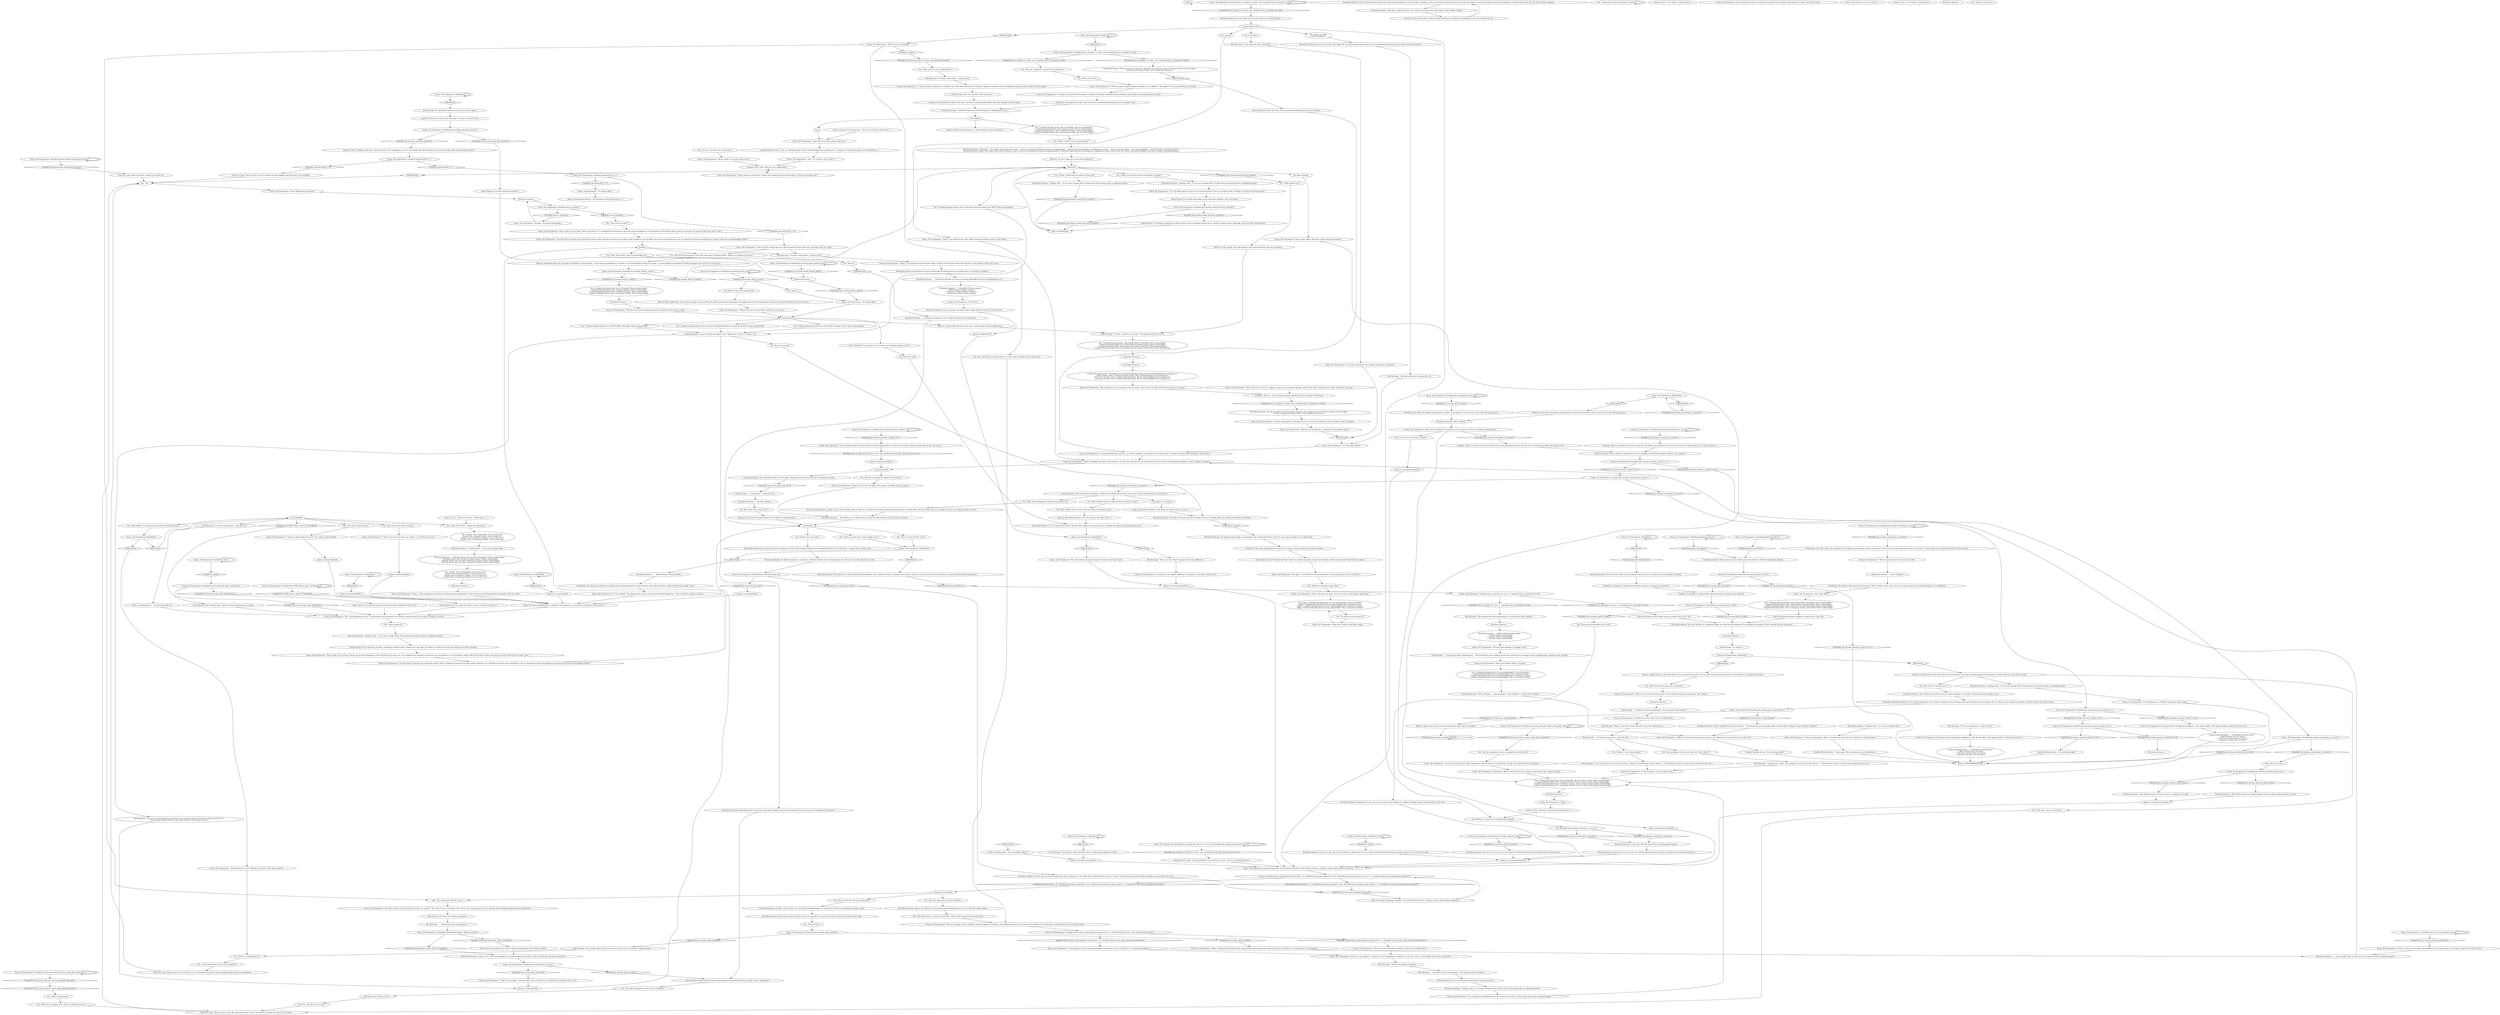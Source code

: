 # JAM / COALITION WARSHIP ARCHER -- SOONA VERSION
# CUTSCENE where you attempt to contact Coalition Warship Archer with SOONA. PART OF THE MORALIST DREAM QUEST
# ==================================================
digraph G {
	  0 [label="START"];
	  1 [label="input"];
	  2 [label="You: \"Roy said this transceiver came with some kind of *signal purifier*. Maybe we should turn that on?\""];
	  3 [label="You: \"Yes.\""];
	  4 [label="Soona, the Programmer: \"Try again, officer.\""];
	  5 [label="Esprit de Corps: Then he turns to you. He gives you a half smile along with an almost imperceptible nod of encouragement."];
	  6 [label="Horseback Antenna: \"Liebling, bitte… Er ist unser einziges Kind. Er kann doch auch nächstes Jahr zur Akademie gehen.\""];
	  7 [label="You: \"What are you talking about, Kim? It's perfectly nice out.\""];
	  8 [label="Soona, the Programmer: \"I can't say with certainty, but it *sounds* very much like entroponetic crosstalk. It happens sometimes when sending transmissions across long stretches of pale.\""];
	  9 [label="Soona, the Programmer: \"It sounds very much like entroponetic crosstalk. It happens sometimes when sending transmissions across long stretches of pale...\""];
	  10 [label="Soona, the Programmer: \"We must consider several variables: local entroponetic conditions, the sophistication of our transceiver, the quality of our connections, and the physics of our antenna itself.\""];
	  11 [label="Soona, the Programmer: \"Damn, I was afraid of that. And I didn't bring any solvents with me. How foolish...\""];
	  12 [label="Soona, the Programmer: IsDaytime()"];
	  13 [label="IsDaytime()", shape=diamond];
	  14 [label="!(IsDaytime())", shape=diamond];
	  15 [label="Horseback Antenna: Through the scrim, you can just make out the shadow of Coalition Warship Archer a few kilometres to the east."];
	  16 [label="Soona, the Programmer: \"That is because you broke it. Things stop working when you break them. Or did you not know that?\""];
	  17 [label="Soona, the Programmer: \"Damn it! I'm going to push the power supply. I doubt it will last more than a few minutes, so you'd better make them count.\""];
	  18 [label="Soona, the Programmer: A loud sigh comes through the headphones. \"Be advised, officer. The signal is liable to fail any moment now...\""];
	  19 [label="Horseback Antenna: \"Liebling, bitte... Er ist unser einziges Kind...\""];
	  20 [label="Jump to: [Soona, the Programmer: \"\"If you'll please carry that amplif...\"]"];
	  21 [label="You: \"Maybe we should try again later?\""];
	  22 [label="Empathy: She's right. The responsibility is yours and yours alone. There's no turning back now."];
	  23 [label="Soona, the Programmer: She sighs. \"I'm afraid we're out of alternatives. You're just going to have to *go for it*.\""];
	  24 [label="Conceptualization: Come on! Kings and sabres are so *played out*. There's a *better* way..."];
	  25 [label="Horseback Antenna: ..."];
	  26 [label="Soona, the Programmer: IsKimHere()"];
	  27 [label="IsKimHere()", shape=diamond];
	  28 [label="!(IsKimHere())", shape=diamond];
	  29 [label="You: \"I can't understand a word of this gibberish.\""];
	  30 [label="Soona, the Programmer: \"I believe you mean, what *was* he talking about.\""];
	  31 [label="You: \"What is he talking about?\""];
	  32 [label="Jump to: [soonaclimbhub]"];
	  33 [label="Kim Kitsuragi: \"Is this really the time, detective?\""];
	  34 [label="Horseback Antenna: A few of the idle lorry drivers and strike breakers gesture at you with their cigarettes, more out of curiosity than anything else. From the window of one of the adjacent apartment buildings, an older woman leans out, her heavy breasts sagging..."];
	  35 [label="Jump to: [soonamonumenthub]"];
	  36 [label="You: \"It's not *my* fault the statue broke.\""];
	  37 [label="Jump to: [Horseback Antenna: \"The lieutenant's final words are ne...\"]"];
	  38 [label="You: \"Coalition Warship Archer, this is Firewalker. Please acknowledge.\"\n\"Coalition Warship Archer, this is Tequila Sunset. Please acknowledge.\"\n\"Coalition Warship Archer, this is Detective Costeau. Please acknowledge.\"\n\"Coalition Warship Archer, this is Lieutenant Du Bois. Please acknowledge.\""];
	  39 [label="Rhetoric: You can't make out a word of this gibberish."];
	  40 [label="Rhetoric: Something about her son going to Vredefort on an aerostatic... to see some psychologists? Or maybe it's the psychologists saying it's normal... to have feelings for strangers? Foreign languages were never your strong suit."];
	  41 [label="Soona, the Programmer: \"Ah! Very good thinking. I'll engage it now...\""];
	  42 [label="You: \"Archer! This is Firewalker. Can you hear me?\"\n\"Archer! This is Tequila Sunset. Can you hear me?\"\n\"Archer! This is Detective Costeau. Can you hear me?\"\n\"Archer! This is Lieutenant Du Bois. Can you hear me?\""];
	  43 [label="Soona, the Programmer: Variable[\"jam.warship_phys_inst_bar\"]"];
	  44 [label="Variable[\"jam.warship_phys_inst_bar\"]", shape=diamond];
	  45 [label="!(Variable[\"jam.warship_phys_inst_bar\"])", shape=diamond];
	  46 [label="Hand/Eye Coordination: Chalk powder. Absorbs moisture and keeps your grip firm."];
	  47 [label="Horseback Antenna: You don't exactly cut a lithesome figure, but after several moments of scrambling you manage to hoist yourself atop the monument."];
	  48 [label="Horseback Antenna: ... and before you know it, you're safely perched atop the monument."];
	  49 [label="You: \"Got it. Are we ready?\""];
	  50 [label="Shivers: A soft rustling. The snow seems to have gotten between your ears somehow..."];
	  51 [label="Soona, the Programmer: \"We don't have time for indecision. Just say whatever first comes to mind.\""];
	  52 [label="Perception (Hearing): Perhaps you're simply imagining it, but it seems as though you're learning to pull apart the fibres of this auditory felt. You focus on one strand in particular, one that sounds very nearly human..."];
	  53 [label="Soona, the Programmer: Variable[\"doomed.doorbell_whitecheck_success\"]"];
	  54 [label="Variable[\"doomed.doorbell_whitecheck_success\"]", shape=diamond];
	  55 [label="!(Variable[\"doomed.doorbell_whitecheck_success\"])", shape=diamond];
	  56 [label="Soona, the Programmer: \"Not ghosts, officer. Crosstalk. You have to keep trying until we get a signal through.\""];
	  57 [label="Kim Kitsuragi: \"It's been a long winter... Long and cold.\""];
	  58 [label="You: \"What can we do?\""];
	  59 [label="Soona, the Programmer: \"You need to climb up there and look at them for yourself.\" She stares at you as though it were obvious. Her hand gestures to the colourful cables dangling from the horse's forehooves."];
	  60 [label="Soona, the Programmer: \"I sincerely doubt that's the case, but there's nothing I can do about it from down here. I should've cleaned them beforehand. How foolish...\""];
	  61 [label="Horseback Antenna: Once the oils have been dissolved, you wipe off the connections with your sleeve and reattach the cable."];
	  62 [label="Soona, the Programmer: IsKimHere()"];
	  63 [label="IsKimHere()", shape=diamond];
	  64 [label="!(IsKimHere())", shape=diamond];
	  65 [label="You: Look at the horse."];
	  66 [label="Soona, the Programmer: Variable[\"jam.warship_question_counter\"] == 1"];
	  67 [label="Variable[\"jam.warship_question_counter\"] == 1", shape=diamond];
	  68 [label="!(Variable[\"jam.warship_question_counter\"] == 1)", shape=diamond];
	  69 [label="Physical Instrument: Keep it together, champ! You've *got* this."];
	  70 [label="Horseback Antenna: ..."];
	  71 [label="Coalition Warship Archer: \"This is... Warship Archer. We are acknowledging and accepting you... though we're still getting quite a bit of interference...\""];
	  72 [label="Soona, the Programmer: IsKimHere()"];
	  73 [label="IsKimHere()", shape=diamond];
	  74 [label="!(IsKimHere())", shape=diamond];
	  75 [label="Soona, the Programmer: \"Too late. I've begun transmitting...\""];
	  76 [label="Shivers: A soft rustling. Between your ears, a winterscape with fast falling snow..."];
	  77 [label="You: \"Coalition Warship Archer, this is Lieutenant Harrier du Bois of the RCM. Please acknowledge.\""];
	  78 [label="You: \"What's going on?\""];
	  79 [label="Kim Kitsuragi: \"Right. I just wish I could remember what I was talking about...\""];
	  80 [label="Soona, the Programmer: Variable[\"church.soona_told_her_about_radio_ghost_intercom\"]"];
	  81 [label="Variable[\"church.soona_told_her_about_radio_ghost_intercom\"]", shape=diamond];
	  82 [label="!(Variable[\"church.soona_told_her_about_radio_ghost_intercom\"])", shape=diamond];
	  83 [label="Soona, the Programmer: IsTaskActive(\"TASK.what_is_pale\")--[[ Variable[ ]]"];
	  84 [label="IsTaskActive(\"TASK.what_is_pale\")--[[ Variable[ ]]", shape=diamond];
	  85 [label="!(IsTaskActive(\"TASK.what_is_pale\")--[[ Variable[ ]])", shape=diamond];
	  86 [label="You: \"How am I supposed to inspect the connections?\""];
	  87 [label="Horseback Antenna: A clear sky. The kind of day where anything might happen..."];
	  88 [label="Soona, the Programmer: Variable[\"jam.warship_interfacing_rc_success\"]"];
	  89 [label="Variable[\"jam.warship_interfacing_rc_success\"]", shape=diamond];
	  90 [label="!(Variable[\"jam.warship_interfacing_rc_success\"])", shape=diamond];
	  91 [label="Interfacing: You allow the broken hunk of metal to clatter to the ground. It wasn't clear to you it did anything anyway..."];
	  92 [label="Soona, the Programmer: CheckEquippedGroup(\"gloves\")"];
	  93 [label="CheckEquippedGroup(\"gloves\")", shape=diamond];
	  94 [label="!(CheckEquippedGroup(\"gloves\"))", shape=diamond];
	  95 [label="Physical Instrument: Don't forget the lats, champ! You've *got* this."];
	  96 [label="Horseback Antenna: The metal bar is cold and slick with precipitation. For a moment it feels as though you're about to slip, but you concentrate all your attention on your pectoral muscles and squeeze..."];
	  97 [label="Soona, the Programmer: \"I didn't see anything. I was focussed on my work. Have you checked the connections yet, or no?\""];
	  98 [label="Physical Instrument: Something about this set-up seems dimly familiar, but you'll be damned if you know what you're supposed to do about it."];
	  99 [label="You: Wait, what's this \"better way\"?"];
	  100 [label="Soona, the Programmer: \"Try it now.\""];
	  101 [label="Pain Threshold: It's too much! Your ear drums are throbbing, about to burst!"];
	  102 [label="You: \"Coalition Warship Archer, this is Detective Raphaël Ambrosius Costeau of the RCM. Please acknowledge.\""];
	  103 [label="You: \"What should I say?\""];
	  104 [label="Inland Empire: I-i-is there anybody th-th-there?"];
	  105 [label="Esprit de Corps: Nervous for who, though, you cannot say."];
	  106 [label="Inland Empire: It's just like that woman in the electronic doorbell... the circuit ghost..."];
	  107 [label="Soona, the Programmer: \"In the meantime, you must keep trying.\""];
	  108 [label="Soona, the Programmer: Variable[\"church.soona_told_her_about_radio_ghost_intercom\"]"];
	  109 [label="Variable[\"church.soona_told_her_about_radio_ghost_intercom\"]", shape=diamond];
	  110 [label="!(Variable[\"church.soona_told_her_about_radio_ghost_intercom\"])", shape=diamond];
	  111 [label="You: \"Could this be more entroponetic crosstalk?\""];
	  112 [label="Soona, the Programmer: \"Yes,\" the programmer cuts in. \"A particularly eerie specimen, but still just a harmless piece of the past returning to surface.\""];
	  113 [label="Horseback Antenna: \"Natürlich halten ihn die Psychologen für vollkommen normal...\""];
	  114 [label="Soona, the Programmer: Variable[\"tc.pale\"]"];
	  115 [label="Variable[\"tc.pale\"]", shape=diamond];
	  116 [label="!(Variable[\"tc.pale\"])", shape=diamond];
	  117 [label="You: \"The whole statue's covered in weird oils. I don't think it's good for the connections.\""];
	  118 [label="Soona, the Programmer: IsKimHere()"];
	  119 [label="IsKimHere()", shape=diamond];
	  120 [label="!(IsKimHere())", shape=diamond];
	  121 [label="Electrochemistry: More than that, you're sacrificing something precious on the altar..."];
	  122 [label="Soona, the Programmer: Variable[\"auto.is_raining\"] == false  and  Variable[\"auto.is_snowing\"] == false"];
	  123 [label="Variable[\"auto.is_raining\"] == false  and  Variable[\"auto.is_snowing\"] == false", shape=diamond];
	  124 [label="!(Variable[\"auto.is_raining\"] == false  and  Variable[\"auto.is_snowing\"] == false)", shape=diamond];
	  125 [label="Soona, the Programmer: Variable[\"jam.warship_authority_power\"]"];
	  126 [label="Variable[\"jam.warship_authority_power\"]", shape=diamond];
	  127 [label="!(Variable[\"jam.warship_authority_power\"])", shape=diamond];
	  128 [label="Soona, the Programmer: Variable[\"jam.warship_interfacing_rc_success\"]"];
	  129 [label="Variable[\"jam.warship_interfacing_rc_success\"]", shape=diamond];
	  130 [label="!(Variable[\"jam.warship_interfacing_rc_success\"])", shape=diamond];
	  131 [label="You: \"That piece of junk didn't even work!\""];
	  132 [label="Horseback Antenna: ... but before you can decide what, you find yourself safely perched atop the monument."];
	  133 [label="Soona, the Programmer: Variable[\"jam.warship_why_bend\"] == true  and  Variable[\"jam.warship_what_bend\"] == true"];
	  134 [label="Variable[\"jam.warship_why_bend\"] == true  and  Variable[\"jam.warship_what_bend\"] == true", shape=diamond];
	  135 [label="!(Variable[\"jam.warship_why_bend\"] == true  and  Variable[\"jam.warship_what_bend\"] == true)", shape=diamond];
	  136 [label="Coalition Warship Archer: \"Is everything alright?\""];
	  137 [label="Kim Kitsuragi: \"It's been a long winter... Long and cold.\""];
	  138 [label="You: \"Not yet.\""];
	  139 [label="Soona, the Programmer: \"Then it will be exactly like every other moment of every other day. I ask again: Are you ready?\""];
	  140 [label="Esprit de Corps: Then he turns to you. His expression seems to say, 'You'd better not leave this mess for me alone'."];
	  141 [label="Kim Kitsuragi: \"I didn't say anything, detective.\""];
	  142 [label="Jump to: [soonaclimbhub]"];
	  143 [label="Kim Kitsuragi: \"Glad that stuff came in handy after all...\""];
	  144 [label="Logic: Not intentionally. It’s a matter of perspective. The king was never meant to be seen from such an angle as you’ve attained."];
	  145 [label="Horseback Antenna: You turn to the east, but the visibility is quite poor. You see no sign of Coalition Warship Archer, though you know it can't be too far away."];
	  146 [label="Horseback Antenna: His imperious gaze leads you naturally to his outstretched hand, which for some reason strikes you as sadly empty..."];
	  147 [label="Jump to: [soonamonumenthub]"];
	  148 [label="Soona, the Programmer: \"But you didn't, you made things worse.\""];
	  149 [label="Soona, the Programmer: \"But it *is*, because *you* broke it.\""];
	  150 [label="Soona, the Programmer: \"This is the best we can do. I suggest you get to your business quickly. I doubt I'll be able to maintain even *this* connection very long.\""];
	  151 [label="Jump to: [You: \"\"I'm coming.\" (Climb down.)\"]"];
	  152 [label="Jump to: [You: \"Attempt to narrow the receiving mod...\"]"];
	  153 [label="You: \"Coalition Warship Archer, this is Firewalker. Do you acknowledge?\"\n\"Coalition Warship Archer, this is Tequila Sunset. Do you acknowledge?\"\n\"Coalition Warship Archer, this is Detective Costeau. Do you acknowledge?\"\n\"Coalition Warship Archer, this is Lieutenant Du Bois. Do you acknowledge?\""];
	  154 [label="You: \"So what can we do about it?\""];
	  155 [label="Kim Kitsuragi: \"But someone has been maintaining it. The wiring has been repaired...\""];
	  156 [label="Horseback Antenna: The cold metal chills your bare hands. Some part of your brain tells you something is missing..."];
	  157 [label="You: \"What would changing the shape of the antenna do?\""];
	  158 [label="You: That's a little *too* out there. [Put the sabre in the king's hand.]"];
	  159 [label="Horseback Antenna: To your surprise, the sabre slides snugly between the horse's bared teeth."];
	  160 [label="You: \"Coalition Warship Archer. This is RCM Officer Firewalker. Please acknowledge.\"\n\"Coalition Warship Archer. This is RCM Officer Tequila Sunset. Please acknowledge.\"\n\"Coalition Warship Archer. This is Detective Costeau of the RCM. Please acknowledge.\"\n\"Coalition Warship Archer. This is Lieutenant Harrier Du Bois of the RCM. Please acknowledge.\""];
	  161 [label="Soona, the Programmer: \"We're ready to try, at least. Please, put on these headphones, there should be two extra sets. I've configured the channels so that only your microphone is set to broadcast, officer. We'll all be able to listen, but anyone we reach will only hear *your* voice.\""];
	  162 [label="Soona, the Programmer: Variable[\"jam.warship_inland_blasted_heath\"]"];
	  163 [label="Variable[\"jam.warship_inland_blasted_heath\"]", shape=diamond];
	  164 [label="!(Variable[\"jam.warship_inland_blasted_heath\"])", shape=diamond];
	  165 [label="You: What does this remind me of?"];
	  166 [label="You: \"It's really coming down, now that you mention it.\""];
	  167 [label="Jump to: [soonaclimbhub]"];
	  168 [label="Soona, the Programmer: Variable[\"church.soona_mentioned_ammonia\"]"];
	  169 [label="Variable[\"church.soona_mentioned_ammonia\"]", shape=diamond];
	  170 [label="!(Variable[\"church.soona_mentioned_ammonia\"])", shape=diamond];
	  171 [label="Soona, the Programmer: \"Well, do you see anything?\""];
	  172 [label="Soona, the Programmer: \"What are you doing?! Oh... cleaning the connections? Smart.\""];
	  173 [label="Soona, the Programmer: CheckItem(\"sabre\")"];
	  174 [label="CheckItem(\"sabre\")", shape=diamond];
	  175 [label="!(CheckItem(\"sabre\"))", shape=diamond];
	  176 [label="Soona, the Programmer: IsKimHere()"];
	  177 [label="IsKimHere()", shape=diamond];
	  178 [label="!(IsKimHere())", shape=diamond];
	  179 [label="Horseback Antenna: ..."];
	  180 [label="Soona, the Programmer: \"Officer, I've held the signal open as long as I can. Whatever you came here to ask, ask it now.\""];
	  181 [label="You: \"Hello... Archer? Do you acknowledge?\""];
	  182 [label="Kim Kitsuragi: \"It's cold now...\""];
	  183 [label="Horseback Antenna: \"... Warship Archer. Are you there, Firewalker? Please acknowledge.\"\n\"... Warship Archer. Are you there, Tequila Sunset? Please acknowledge.\"\n\"... Warship Archer. Are you there, Detective Costeau? Please acknowledge.\"\n\"... Warship Archer. Are you there, Lieutenant Du Bois? Please acknowledge.\""];
	  184 [label="Horseback Antenna: \"... Warship Archer. Please identify.\""];
	  185 [label="Kim Kitsuragi: \"Yes, you're a natural gymnast, detective. Now would you like to do what you got up there to do?\"\n\"You're doing alright, detective. Just keep your focus on the task at hand.\"
"];
	  186 [label="You: Attach the sabre."];
	  187 [label="Kim Kitsuragi: \"... a long winter... Long and cold...\""];
	  188 [label="Soona, the Programmer: CheckEquippedGroup(\"gloves\")"];
	  189 [label="CheckEquippedGroup(\"gloves\")", shape=diamond];
	  190 [label="!(CheckEquippedGroup(\"gloves\"))", shape=diamond];
	  191 [label="Kim Kitsuragi: \"It's done. I believe we're ready.\" The lieutenant wipes his brow."];
	  192 [label="Soona, the Programmer: Variable[\"jam.warship_shivers_snow\"]"];
	  193 [label="Variable[\"jam.warship_shivers_snow\"]", shape=diamond];
	  194 [label="!(Variable[\"jam.warship_shivers_snow\"])", shape=diamond];
	  195 [label="Inland Empire: You're all alone out there, wandering a blasted heath, calling out to the night, but there is no reply, except for the buzzing of invisible machines..."];
	  196 [label="Soona, the Programmer: \"It's crosstalk. In all likelihood they can't hear you. You have to keep trying until we get a signal through.\""];
	  197 [label="Soona, the Programmer: \"Keep trying, officer. We'll get a signal through eventually.\""];
	  198 [label="Horseback Antenna: \"Liebling, bitte… Er ist unser einziges Kind. Er kann doch auch nächstes Jahr zur Akademie gehen.\""];
	  199 [label="Kim Kitsuragi: \"... It's been a long winter... Long and cold...\""];
	  200 [label="Esprit de Corps: Something here is eating at the lieutenant, as much as he would like to move past it."];
	  201 [label="soonaclimbhub"];
	  202 [label="Kim Kitsuragi: \"You actually haven't. But you have proven that you're a relatively capable climber.\""];
	  203 [label="Soona, the Programmer: \"Hmm, it seems to have made some difference, but unfortunately not enough to alter the overall situation.\""];
	  204 [label="Logic: The programmer mentioned ammonia, but anything *alcoholic* should dissolve the oils, creating a cleaner (and clearer) connection."];
	  205 [label="soonamonumenthub"];
	  206 [label="Horseback Antenna: Across the river, you can see the lights of Coalition Warship Archer floating above Revachol East."];
	  207 [label="Rhetoric: And by that, they mean the ones with the guns and the warships..."];
	  208 [label="Horseback Antenna: \"Nein, Liebling! ... unseren Jungen... nach Vredefort ... einem dieser *Dinger*...\""];
	  209 [label="Horseback Antenna: ..."];
	  210 [label="Physical Instrument: That performance was, frankly, an embarrassment."];
	  211 [label="Conceptualization: Why not arm the good king's valiant steed instead? There seems to be *just* enough room between its teeth there..."];
	  212 [label="Kim Kitsuragi: \"It's been a long winter... Long and cold.\""];
	  213 [label="Soona, the Programmer: \"Officer? Are you in order? We're waiting for you to start...\""];
	  214 [label="You: \"Coalition Warship Archer, this is RCM Officer Tequila Sunset. Please acknowledge.\""];
	  215 [label="Kim Kitsuragi: \"Mention what?\""];
	  216 [label="You: \"It's cold, like you just said.\""];
	  217 [label="Kim Kitsuragi: \"It's been a long winter... Long and cold.\""];
	  218 [label="Soona, the Programmer: IsKimHere()"];
	  219 [label="IsKimHere()", shape=diamond];
	  220 [label="!(IsKimHere())", shape=diamond];
	  221 [label="Perception (Sight): Truth be told, you have no idea what you're looking for. It just looks like a cord attached to a piece of metal. You pick at the colourful rubber jacketing, not sure what else to do..."];
	  222 [label="Soona, the Programmer: Variable[\"auto.is_raining\"] == false  and  Variable[\"auto.is_snowing\"] == false"];
	  223 [label="Variable[\"auto.is_raining\"] == false  and  Variable[\"auto.is_snowing\"] == false", shape=diamond];
	  224 [label="!(Variable[\"auto.is_raining\"] == false  and  Variable[\"auto.is_snowing\"] == false)", shape=diamond];
	  225 [label="Interfacing: The signal is clear, the storm has passed. This is another voice, a live voice, on the other end of this invisible bridge you've established..."];
	  226 [label="Authority: This is it... you're finally getting to speak with those who hold *real* power."];
	  227 [label="Horseback Antenna: \"Marianne ... mir erzählt, dass Oskar nicht mehr ... seit er auf einem Luftschiff aus Graad zurückgekommen ... halten ihn die Psychologen für vollkommen normal ... aber sie hat das Gefühl ... seit seiner Rückkehr ... einem Fremden zusammenzuleben...\"\n\"Marianne hat mir erzählt, dass Oskar nicht mehr derselbe ist, seit er auf einem Luftschiff aus Graad zurückgekommen ist. Natürlich halten ihn die Psychologen für vollkommen normal, aber sie hat das Gefühl, seit seiner Rückkehr mit einem Fremden zusammenzuleben...\""];
	  228 [label="Kim Kitsuragi: \"... someone has been maintaining it...\" The lieutenant's voice suddenly grows faint and distant, as though he were speaking from a passing motor carriage..."];
	  229 [label="Soona, the Programmer: \"That's much better. Please, try again.\""];
	  230 [label="You: (Sigh.) \"Coalition Warship Archer. Do you acknowledge? This is Firewalker.\"\n(Sigh.) \"Coalition Warship Archer. Do you acknowledge? This is Tequila Sunset.\"\n(Sigh.) \"Coalition Warship Archer. Do you acknowledge? This is Detective Costeau.\"\n(Sigh.) \"Coalition Warship Archer. Do you acknowledge? This is Lieutenant Du Bois.\""];
	  231 [label="Horseback Antenna: ..."];
	  232 [label="Perception (Sight): The whole monument is covered in a thin but durable layer of oil and grime. It's obvious no one has cleaned it in years."];
	  233 [label="Soona, the Programmer: \"Ideally, narrow the receiving mode, so that we can isolate the warship's signal and eliminate the crosstalk. But if you don't know what you're doing of course you could just make it worse.\""];
	  234 [label="Jump to: [Horseback Antenna: \"The king won't know what he's missi...\"]"];
	  235 [label="Horseback Antenna: This faithful steed is in nearly as poor a condition as its rider."];
	  236 [label="Hand/Eye Coordination: Chalk powder. Absorbs moisture and keeps your grip firm."];
	  237 [label="You: \"Wait, what if they *never* acknowledge me?\""];
	  238 [label="Soona, the Programmer: \"Go ahead, officer.\""];
	  239 [label="You: \"Coalition Warship Archer, this is RCM Officer Firewalker. Please acknowledge.\""];
	  240 [label="Shivers: A slight frisson at the point where your neck meets your spine. Something about the lieutenant's words, directed at you, but not *you*."];
	  241 [label="Kim Kitsuragi: \"Ah, yes, of course. That must be it...\""];
	  242 [label="Kim Kitsuragi: \"... someone has been maintaining it...\""];
	  243 [label="Jump to: [soonaclimbhub]"];
	  244 [label="Soona, the Programmer: Variable[\"jam.warship_signal_purified\"]"];
	  245 [label="Variable[\"jam.warship_signal_purified\"]", shape=diamond];
	  246 [label="!(Variable[\"jam.warship_signal_purified\"])", shape=diamond];
	  247 [label="Horseback Antenna: You are face to face with Filippe III. The bronze king looks toward the west. Something about his features seems bizarrely distorted."];
	  248 [label="Endurance: He seems ill-equipped for wherever he’s going. A king should not go about unarmed."];
	  249 [label="Kim Kitsuragi: \"Everything in order, detective? You're really giving Filippe III a stare.\""];
	  250 [label="You: \"I'm sorry! I was trying to do good.\""];
	  251 [label="Jump to: [ARCHERMAINHUB]"];
	  252 [label="Soona, the Programmer: Variable[\"jam.warship_rhetoric_walder\"]"];
	  253 [label="Variable[\"jam.warship_rhetoric_walder\"]", shape=diamond];
	  254 [label="!(Variable[\"jam.warship_rhetoric_walder\"])", shape=diamond];
	  255 [label="Horseback Antenna: ..."];
	  256 [label="Horseback Antenna: ..."];
	  257 [label="You: \"That was pretty bad. I hope nobody saw it.\""];
	  258 [label="You: Examine the connections."];
	  259 [label="soonaantennahub"];
	  260 [label="Horseback Antenna: To your surprise, the sabre's hilt fits quite snugly in the statue's hand. The king cuts quite the triumphal figure now."];
	  261 [label="Kim Kitsuragi: \"There is no way *that* is going to make any difference...\""];
	  262 [label="Soona, the Programmer: \"Huh. The signal is coming through a bit clearer now. Good work.\""];
	  263 [label="Soona, the Programmer: Variable[\"jam.warship_attached_sabre_horse\"]"];
	  264 [label="Variable[\"jam.warship_attached_sabre_horse\"]", shape=diamond];
	  265 [label="!(Variable[\"jam.warship_attached_sabre_horse\"])", shape=diamond];
	  266 [label="Jump to: [soonamonumenthub]"];
	  267 [label="Soona, the Programmer: The programmer seems to consider the question for a moment, then dismisses it with a flick of her wrist..."];
	  268 [label="Kim Kitsuragi: The lieutenant looks up at you with a nervous glance."];
	  269 [label="Esprit de Corps: Then he turns to you. He shakes his head slightly and looks back at the amplifier."];
	  270 [label="Soona, the Programmer: \"It isn't gibberish, it's Walder. Now please, keep trying.\""];
	  271 [label="Soona, the Programmer: \"There's no way the lieutenant has his *own* mega-low frequency connection. Very strange...\""];
	  272 [label="Soona, the Programmer: \"I did not expect simply locating the signal to be so difficult.\" She appears to be concentrating very intently."];
	  273 [label="Savoir Faire: No problem at all. You've already teleported up *way* greater heights."];
	  274 [label="Savoir Faire: You can't help but feel that *sabre* you picked up might just give this old king a little more panache *and* better reception!"];
	  275 [label="Horseback Antenna: The sky is opaque with dark clouds. Somehow, the raindrops seem to fall more slowly from this angle...\nThe sky is opaque with dark clouds. Snow spirals all around you..."];
	  276 [label="Esprit de Corps: Down below a little doll-sized lieutenant is looking up, shielding his eyes. He's worried for you."];
	  277 [label="Horseback Antenna: \"... Nein, Liebling!\""];
	  278 [label="Empathy: She's right. This was your responsibility..."];
	  279 [label="Jump to: [You: \"\"Okay, let's do this.\" (Climb the m...\"]"];
	  280 [label="Soona, the Programmer: \"There won't *be* any later. This is our chance. Now please, keep going.\""];
	  281 [label="Horseback Antenna: \"Liebling, bitte… Er ist unser einziges Kind...\""];
	  282 [label="You: \"Okay, let's do this.\" (Climb the monument.)"];
	  283 [label="Jump to: [Horseback Antenna: \"To your surprise, the sabre's hilt...\"]"];
	  284 [label="You: Attempt to narrow the receiving mode manually."];
	  285 [label="You: Variable[\"jam.warship_interfacing_rc_success\"]"];
	  286 [label="Variable[\"jam.warship_interfacing_rc_success\"]", shape=diamond];
	  287 [label="!(Variable[\"jam.warship_interfacing_rc_success\"])", shape=diamond];
	  288 [label="Horseback Antenna: Almost immediately, the ammonia begins breaking down the oils around the copper wiring."];
	  289 [label="Soona, the Programmer: Variable[\"jam.warship_esprit_kim_nervous\"]"];
	  290 [label="Variable[\"jam.warship_esprit_kim_nervous\"]", shape=diamond];
	  291 [label="!(Variable[\"jam.warship_esprit_kim_nervous\"])", shape=diamond];
	  292 [label="Walderhub"];
	  293 [label="You: \"Are you going to tell me you didn't say *that*, either?\""];
	  294 [label="Kim Kitsuragi: \"...someone has been maintaining it. The wiring has been repaired...\""];
	  295 [label="You: \"Are you saying this is more entroponetic crosstalk, then?\""];
	  296 [label="Soona, the Programmer: \"Yes, that's by far the most likely explanation. But the odds of us hearing him, though, out of all the voices in the pale...\""];
	  297 [label="Soona, the Programmer: \"...are astronomically low.\""];
	  298 [label="Soona, the Programmer: Variable[\"boardwalk.feld_ladder_climb_succeeded\"]"];
	  299 [label="Variable[\"boardwalk.feld_ladder_climb_succeeded\"]", shape=diamond];
	  300 [label="!(Variable[\"boardwalk.feld_ladder_climb_succeeded\"])", shape=diamond];
	  301 [label="Logic: But you don't have the technical expertise..."];
	  302 [label="You: \"The connections are pretty dirty, but I don't have anything to clean them with.\""];
	  303 [label="Horseback Antenna: \"... unser einziges Kind. Er kann doch auch nächstes Jahr zur Akademie gehen...\""];
	  304 [label="Horseback Antenna: The sky is gray and overcast. Somehow, the raindrops seem to fall more slowly from this angle...\nThe sky is gray and overcast. Snow spirals all around you..."];
	  305 [label="Soona, the Programmer: \"Try it now, officer.\""];
	  306 [label="Soona, the Programmer: \"Aha, excellent! You are connected. Now be quick, I don't know how long I'll be able to preserve the signal.\""];
	  307 [label="Horseback Antenna: ..."];
	  308 [label="Soona, the Programmer: Variable[\"jam.warship_interfacing_rc_success\"]"];
	  309 [label="Variable[\"jam.warship_interfacing_rc_success\"]", shape=diamond];
	  310 [label="!(Variable[\"jam.warship_interfacing_rc_success\"])", shape=diamond];
	  311 [label="Soona, the Programmer: \"I'm not joking, officer. I'll only be able to hold the signal open for a few more moments. What you came here to ask, ask it now...\""];
	  312 [label="Soona, the Programmer: \"Time is running short, officer. I estimate you have time for *maybe* two more questions...\""];
	  313 [label="Jump to: [Soona, the Programmer: \"\"And now if you'll just connect tha...\"]"];
	  314 [label="You: \"Coalition Warship Archer, this is Firewalker. If you're there, Archer, please acknowledge.\"\n\"Coalition Warship Archer, this is Tequila Sunset. If you're there, Archer, please acknowledge.\"\n\"Coalition Warship Archer, this is Detective Costeau. If you're there, Archer, please acknowledge.\"\n\"Coalition Warship Archer, this is Lieutenant Du Bois. If you're there, Archer, please acknowledge.\"
"];
	  315 [label="Horseback Antenna: Your gloves give you a solid grip on the metal bar. This feels pleasingly familiar..."];
	  316 [label="You: Keep it to yourself."];
	  317 [label="You: \"Coalition Warship Archer. This is RCM Officer Firewalker. Please acknowledge.\"\n\"Coalition Warship Archer. This is RCM Officer Tequila Sunset. Please acknowledge.\"\n\"Coalition Warship Archer. This is Detective Costeau of the RCM. Please acknowledge.\"\n\"Coalition Warship Archer. This is Lieutenant Du Bois of the RCM. Please acknowledge.\""];
	  318 [label="Coalition Warship Archer: \"Is everything alright?\""];
	  319 [label="firsthub"];
	  320 [label="You: Where's the sound coming from?"];
	  321 [label="Soona, the Programmer: Variable[\"reputation.kim\"] > 1"];
	  322 [label="Variable[\"reputation.kim\"] > 1", shape=diamond];
	  323 [label="!(Variable[\"reputation.kim\"] > 1)", shape=diamond];
	  324 [label="Soona, the Programmer: Variable[\"jam.warship_inland_electronic_doorbell\"]"];
	  325 [label="Variable[\"jam.warship_inland_electronic_doorbell\"]", shape=diamond];
	  326 [label="!(Variable[\"jam.warship_inland_electronic_doorbell\"])", shape=diamond];
	  327 [label="You: \"Kim, don't clog my connection.\""];
	  328 [label="You: \"I just heard you say, 'It's cold now'.\""];
	  329 [label="Kim Kitsuragi: \"I promise you, I didn't, even though it certainly *sounds* like me...\" The lieutenant seems to wince at the sound of his own voice."];
	  330 [label="Shivers: A slight frisson at the point where your neck meets your spine. You can *feel* the lieutenant's presence, even though he's nowhere to be found..."];
	  331 [label="Horseback Antenna: ..."];
	  332 [label="Soona, the Programmer: Variable[\"jam.monument_perc_oils\"]"];
	  333 [label="Variable[\"jam.monument_perc_oils\"]", shape=diamond];
	  334 [label="!(Variable[\"jam.monument_perc_oils\"])", shape=diamond];
	  335 [label="You: Clean the connections with the ammonia."];
	  336 [label="Horseback Antenna: Across the river, you can see Coalition Warship Archer tracing its gradual circuit above Revachol East."];
	  337 [label="Horseback Antenna: \"Nein, Liebling!\""];
	  338 [label="Soona, the Programmer: Variable[\"jam.warship_question_counter\"] == 4"];
	  339 [label="Variable[\"jam.warship_question_counter\"] == 4", shape=diamond];
	  340 [label="!(Variable[\"jam.warship_question_counter\"] == 4)", shape=diamond];
	  341 [label="Horseback Antenna: \"... Walker? Please acknowledge.\"\n\"... Sunset? Please acknowledge.\"\n\"... Costeau? Please acknowledge.\"\n\"... Du Bois? Please acknowledge.\""];
	  342 [label="Jump to: [soonabarhub]"];
	  343 [label="Horseback Antenna: It takes a few moments, but the alcohol gradually begins to break down the oils surrounding the copper wiring."];
	  344 [label="Horseback Antenna: The cold metal chills your bare hands. Some part of your brain tells you something is missing..."];
	  345 [label="You: Ignore it."];
	  346 [label="Esprit de Corps: Looking at him now, with both hands on his headphones, you see very briefly what the lieutenant must have been like when he first joined the RCM..."];
	  347 [label="Horseback Antenna: \"Liebling, bitte… Er ist unser einziges Kind. Er kann doch auch nächstes Jahr zur Akademie gehen.\""];
	  348 [label="You: \"Maybe it's your twin brother?\""];
	  349 [label="You: \"What is happening?\""];
	  350 [label="Soona, the Programmer: \"Our transceiver is perfectly capable, so there is no problem there...\""];
	  351 [label="You: \"No problem. I've already mastered the art of teleportation.\""];
	  352 [label="Soona, the Programmer: \"Hmm, I had hoped that between the signal purifier and cleaning the connections that we would have it, but perhaps I overestimated.\""];
	  353 [label="You: Look down."];
	  354 [label="Horseback Antenna: She yells a single word you can't make out, and then shuts the window with a violent *thunk*."];
	  355 [label="Jump to: [soonamonumenthub]"];
	  356 [label="Jump to: [soonamonumenthub]"];
	  357 [label="Interfacing: You allow the broken hunk of metal to clatter to the ground. It wasn't clear to you it did anything anyway..."];
	  358 [label="Soona, the Programmer: \"That's very good. Just a bit more to the left...\""];
	  359 [label="Soona, the Programmer: Variable[\"jam.warship_interfacing_rc_success\"]"];
	  360 [label="Variable[\"jam.warship_interfacing_rc_success\"]", shape=diamond];
	  361 [label="!(Variable[\"jam.warship_interfacing_rc_success\"])", shape=diamond];
	  362 [label="Soona, the Programmer: Variable[\"jam.warship_question_counter\"] >= 3"];
	  363 [label="Variable[\"jam.warship_question_counter\"] >= 3", shape=diamond];
	  364 [label="!(Variable[\"jam.warship_question_counter\"] >= 3)", shape=diamond];
	  365 [label="Soona, the Programmer: \"What else is there to do? Keep trying.\""];
	  366 [label="soonabarhub"];
	  367 [label="Soona, the Programmer: IsKimHere()"];
	  368 [label="IsKimHere()", shape=diamond];
	  369 [label="!(IsKimHere())", shape=diamond];
	  370 [label="You: \"How do we change the shape of the antenna?\""];
	  371 [label="Coalition Warship Archer: \"... Firewalker? Are you there?\"\n\"... Officer Sunset? Are you there?\"\n\"... Detective Costeau? Are you there?\"\n\"... Lieutenant Du Bois? Are you there?\""];
	  372 [label="Shivers: Every lightswitch, every motor carriage, every doorbell, tea kettle, and radio in Martinaise, all mingled with electrical interference caused by scattered thunderstorms over Ozonne."];
	  373 [label="Inland Empire: It's strangely comforting to think of these voices travelling through the air, until you capture them, firefly-like, with your little metal antenna..."];
	  374 [label="Soona, the Programmer: \"That's true, but I can't leave my station, so it will have to be you.\""];
	  375 [label="cleaning it with alcohol"];
	  376 [label="You: Pour some alcohol over the connections."];
	  377 [label="You: Look up."];
	  378 [label="Empathy: There is so much you wish you could ask. Your efforts have bought you some time, but you can't forget what you're *really* here for..."];
	  379 [label="Soona, the Programmer: IsKimHere()"];
	  380 [label="IsKimHere()", shape=diamond];
	  381 [label="!(IsKimHere())", shape=diamond];
	  382 [label="Soona, the Programmer: \"It's making a very *slight* difference. The signal is a bit clearer than it was.\""];
	  383 [label="Logic: Hold on, isn't the pale supposed to be thousands of kilometres from here?"];
	  384 [label="Coalition Warship Archer: \"Come again? We are picking up more interference...\""];
	  385 [label="Soona, the Programmer: \"We're ready to try, at least. Please, put those on. I've configured the channels so that only your microphone is set to broadcast. We'll both be able to listen, but anyone we reach will only hear *your* voice.\""];
	  386 [label="You: \"Soona, is this more of that entroponetic crosstalk?\""];
	  387 [label="You: \"Soona, I think there are ghosts in this radio.\""];
	  388 [label="Kim Kitsuragi: \"I can assure you, it's not my 'twin brother'. Though it certainly does *sound* like me...\" The lieutenant seems to wince at the sound of his own voice."];
	  389 [label="You: \"Kim? How did you get on my connection?\""];
	  390 [label="Encyclopedia: Pale? Pale-pale-pale... Seems to be missing from your records."];
	  391 [label="crosstalkhub"];
	  392 [label="You: \"But what if I slip and fall...\""];
	  393 [label="Logic: If you had something *alcoholic*, you could dissolve the oils, creating a cleaner (and clearer) connection."];
	  394 [label="You: \"The connections look fine to me.\""];
	  395 [label="Horseback Antenna: A clear night sky. The stars make for a brilliant display..."];
	  396 [label="You: Keep it to yourself."];
	  397 [label="Jump to: [You: \"\"I'm coming.\" (Climb down.)\"]"];
	  398 [label="Soona, the Programmer: IsKimHere()"];
	  399 [label="IsKimHere()", shape=diamond];
	  400 [label="!(IsKimHere())", shape=diamond];
	  401 [label="Soona, the Programmer: \"Again.\""];
	  402 [label="You: \"Coalition Warship Archer. Do you acknowledge? This is Firewalker.\"\n\"Coalition Warship Archer. Do you acknowledge? This is Tequila Sunset.\"\n\"Coalition Warship Archer. Do you acknowledge? This is Detective Costeau.\"\n\"Coalition Warship Archer. Do you acknowledge? This is Lieutenant Du Bois.\""];
	  403 [label="Soona, the Programmer: \"Damn...\" The programmer removes her sweat-drenched headphones. \"Even with the crosstalk suppressed the signal is still very weak.\""];
	  404 [label="You: \"Archer! This is Firewalker. Can you hear me?\"\n\"Archer! This is Tequila Sunset. Can you hear me?\"\n\"Archer! This is Detective Costeau. Can you hear me?\"\n\"Archer! This is Lieutenant Du Bois. Can you hear me?\""];
	  405 [label="Soona, the Programmer: Variable[\"auto.is_raining\"] == true  or  Variable[\"auto.is_snowing\"] == true"];
	  406 [label="Variable[\"auto.is_raining\"] == true  or  Variable[\"auto.is_snowing\"] == true", shape=diamond];
	  407 [label="!(Variable[\"auto.is_raining\"] == true  or  Variable[\"auto.is_snowing\"] == true)", shape=diamond];
	  408 [label="Jump to: [IsKimHere()]"];
	  409 [label="Horseback Antenna: \"... Firewalker? Please respond...\"\n\"... Officer Sunset? Please respond...\"\n\"... Detective Costeau? Please respond...\"\n\"... Lieutenant Du Bois? Please respond...\""];
	  410 [label="Soona, the Programmer: Variable[\"church.soona_logic_pale_whitecheck\"]"];
	  411 [label="Variable[\"church.soona_logic_pale_whitecheck\"]", shape=diamond];
	  412 [label="!(Variable[\"church.soona_logic_pale_whitecheck\"])", shape=diamond];
	  413 [label="Composure: Outwardly, they both exude calm, but there's something disturbing about this thought to both of them."];
	  414 [label="Horseback Antenna: The rustling of dry autumn leaves. Waves breaking at a distance. A thousand wings beating at once."];
	  415 [label="You: \"Wait, what are *you* talking about?\""];
	  416 [label="Horseback Antenna: The king won't know what he's missing. He stares straight ahead, his expression defiant and verdigris."];
	  417 [label="Empathy: There is so much you wish you could ask, but you probably only have time for one or two questions before the signal is lost..."];
	  418 [label="Horseback Antenna: ..."];
	  419 [label="Soona, the Programmer: \"It's not working.\" The programmer removes her sweat-drenched headphones. \"The crosstalk is simply too strong.\""];
	  420 [label="Horseback Antenna: The connection itself is nothing more than a little braid of exposed wire wrapped about the hoof of the horse, a copper fetter it cannot slip."];
	  421 [label="Soona, the Programmer: Variable[\"jam.warship_phys_inst_bar\"]"];
	  422 [label="Variable[\"jam.warship_phys_inst_bar\"]", shape=diamond];
	  423 [label="!(Variable[\"jam.warship_phys_inst_bar\"])", shape=diamond];
	  424 [label="Coalition Warship Archer: \"Firewalker, this is Coalition Warship Archer. We are acknowledging and accepting you.\"\n\"Officer Sunset, this is Coalition Warship Archer. We are acknowledging and accepting you.\"\n\"Detective Costeau, this is Coalition Warship Archer. We are acknowledging and accepting you.\"\n\"Lieutenant Du Bois, this is Coalition Warship Archer. We are acknowledging and accepting you.\""];
	  425 [label="You: \"Archer! Is that you?\""];
	  426 [label="Horseback Antenna: A maelstrom of sound, swirling and swirling around an invisible point. It's mounting, mounting..."];
	  427 [label="Soona, the Programmer: \"You will need to transmit your connection request while I attempt to locate the warship's public frequency. You will likely encounter some interference, but it's important to keep transmitting your request until you're acknowledged. Ready?\""];
	  428 [label="Soona, the Programmer: \"You will need to transmit your connection request while I attempt to locate the warship's public frequency. You will likely encounter some interference, but it's important to keep transmitting your request until you're acknowledged. Ready?\""];
	  429 [label="Esprit de Corps: He is nervous for your sake, of course, but also his own."];
	  430 [label="You: Keep listening."];
	  431 [label="Soona, the Programmer: \"It's very likely, based on what we've recently learned. Give me a moment while I attempt to narrow the receiving mode...\""];
	  432 [label="Soona, the Programmer: \"Fortunately, we have a more-than-adequate transceiver, so I do not believe it is causing any problems...\""];
	  433 [label="Inland Empire: Images of your body smashed against the pavement flood your mind -- this is *dangerous*."];
	  434 [label="Soona, the Programmer: (CheckItemGroup(\"alcohol\")  or  CheckItem(\"ammonia_ampoule\"))  and  (Variable[\"jam.monument_logic_cleaner\"]  or  Variable[\"church.soona_mentioned_ammonia\"])"];
	  435 [label="(CheckItemGroup(\"alcohol\")  or  CheckItem(\"ammonia_ampoule\"))  and  (Variable[\"jam.monument_logic_cleaner\"]  or  Variable[\"church.soona_mentioned_ammonia\"])", shape=diamond];
	  436 [label="!((CheckItemGroup(\"alcohol\")  or  CheckItem(\"ammonia_ampoule\"))  and  (Variable[\"jam.monument_logic_cleaner\"]  or  Variable[\"church.soona_mentioned_ammonia\"]))", shape=diamond];
	  437 [label="You: \"Did that help?\""];
	  438 [label="Soona, the Programmer: \"What are you doing? The connection is even worse now! This is extremely unprofessional.\""];
	  439 [label="Horseback Antenna: \"... nicht mehr derselbe ist, seit er auf einem Luftschiff aus Graad zurückgekommen ist...\""];
	  440 [label="Horseback Antenna: \"Nein, Liebling! Das lasse ich nicht zu … Wie kannst du unseren Jungen bloß auf einem dieser *Dinger* nach Vredefort schicken?\""];
	  441 [label="Interfacing: The signals are getting increasingly mixed. Plucking Archer's signal from this will be like isolating a single strand from a tangle of hair."];
	  442 [label="Physical Instrument: Come on, son. This isn't anything but a common high bar! Just get a solid overhand grip and hoist yourself up!"];
	  443 [label="Horseback Antenna: This faithful steed cuts a dashing figure with the replica sabre between its teeth."];
	  444 [label="Jump to: [soonamonumenthub]"];
	  445 [label="Horseback Antenna: ... and then, nothing."];
	  446 [label="Coalition Warship Archer: \"... Firewalker? Are you there?\"\n\"... Officer Sunset? Are you there?\"\n\"... Detective Costeau? Are you there?\"\n\"... Lieutenant Du Bois? Are you there?\""];
	  447 [label="Horseback Antenna: ..."];
	  448 [label="Soona, the Programmer: Variable[\"auto.is_snowing\"]"];
	  449 [label="Variable[\"auto.is_snowing\"]", shape=diamond];
	  450 [label="!(Variable[\"auto.is_snowing\"])", shape=diamond];
	  451 [label="callsign hub"];
	  452 [label="Soona, the Programmer: Variable[\"reputation.kim\"] > 5"];
	  453 [label="Variable[\"reputation.kim\"] > 5", shape=diamond];
	  454 [label="!(Variable[\"reputation.kim\"] > 5)", shape=diamond];
	  455 [label="Horseback Antenna: \"Liebling, bitte… Er ist unser einziges Kind. Er kann doch auch nächstes Jahr zur Akademie gehen.\""];
	  456 [label="Horseback Antenna: \"Liebling, bitte… Er ist unser einziges Kind. Er kann doch auch nächstes Jahr zur Akademie gehen.\""];
	  457 [label="Jump to: [Walderhub]"];
	  458 [label="Soona, the Programmer: IsKimHere()"];
	  459 [label="IsKimHere()", shape=diamond];
	  460 [label="!(IsKimHere())", shape=diamond];
	  461 [label="Horseback Antenna: An uncomfortable silence falls over the connection."];
	  462 [label="Soona, the Programmer: Variable[\"church.soona_used_expensive_transceiver\"]  or  Variable[\"church.soona_used_advanced_transceiver\"]"];
	  463 [label="Variable[\"church.soona_used_expensive_transceiver\"]  or  Variable[\"church.soona_used_advanced_transceiver\"]", shape=diamond];
	  464 [label="!(Variable[\"church.soona_used_expensive_transceiver\"]  or  Variable[\"church.soona_used_advanced_transceiver\"])", shape=diamond];
	  465 [label="Soona, the Programmer: \"And we're also unlikely to change our local entroponetic conditions. So the next step is to thoroughly inspect our connections.\""];
	  466 [label="Soona, the Programmer: \"Short of changing the shape of the antenna, I'm not sure what else we can do from here. And the lorries are all jammed together, so that's unlikely to happen.\""];
	  467 [label="Soona, the Programmer: \"Ah. Very good, officer.\""];
	  468 [label="Soona, the Programmer: \"Are you alright, officer?\""];
	  469 [label="Soona, the Programmer: Variable[\"jam.warship_question_counter\"] >= 2"];
	  470 [label="Variable[\"jam.warship_question_counter\"] >= 2", shape=diamond];
	  471 [label="!(Variable[\"jam.warship_question_counter\"] >= 2)", shape=diamond];
	  472 [label="Soona, the Programmer: A loud sigh comes through the headphones. \"Be advised, officer. The signal is liable to fail any moment now...\""];
	  473 [label="Soona, the Programmer: Variable[\"jam.warship_physint_chalk\"]"];
	  474 [label="Variable[\"jam.warship_physint_chalk\"]", shape=diamond];
	  475 [label="!(Variable[\"jam.warship_physint_chalk\"])", shape=diamond];
	  476 [label="You: \"Did you *see* that bar work?\""];
	  477 [label="Jump to: [soonaclimbhub]"];
	  478 [label="Soona, the Programmer: \"What do you mean? You adjust the antenna, manually, with your hands.\""];
	  479 [label="Jump to: [soonaantennahub]"];
	  480 [label="You: That's brilliant! [Put the sabre between the horse's teeth.]"];
	  481 [label="Composure: Outwardly, she exudes calm, but there's something disturbing about this thought to her."];
	  482 [label="Soona, the Programmer: Variable[\"jam.warship_phys_inst_bar\"]"];
	  483 [label="Variable[\"jam.warship_phys_inst_bar\"]", shape=diamond];
	  484 [label="!(Variable[\"jam.warship_phys_inst_bar\"])", shape=diamond];
	  485 [label="Soona, the Programmer: \"And now if you'll just connect that here...\""];
	  486 [label="Soona, the Programmer: \"Good. Beginning transmission.\""];
	  487 [label="Horseback Antenna: ..."];
	  488 [label="Soona, the Programmer: Variable[\"jam.warship_perc_sound_human\"]"];
	  489 [label="Variable[\"jam.warship_perc_sound_human\"]", shape=diamond];
	  490 [label="!(Variable[\"jam.warship_perc_sound_human\"])", shape=diamond];
	  491 [label="Kim Kitsuragi: \"...someone has been maintaining it. The wiring has been repaired...\""];
	  492 [label="Encyclopedia: Here it is again, this pale... If only you knew more about it."];
	  493 [label="Soona, the Programmer: \"Teleportation isn't real. Climbing is, however. With all its hazards.\""];
	  494 [label="You: \"But I don't know what I'm doing...\""];
	  495 [label="Soona, the Programmer: \"Then you might break your neck,\" she replies matter-of-factly."];
	  496 [label="Soona, the Programmer: \"It's alright, lieutenant. He's simply cleaning the connections.\""];
	  497 [label="You: Look at the rider.\nLook at Filippe III."];
	  498 [label="Interfacing: Your grip is firm, yet controlled. The swelling in your headset guides your hands as much as your hands guide the bronze horse head. It's almost like you're hearing *through* the horse itself..."];
	  499 [label="Coalition Warship Archer: \"Please be advised that you are speaking on the public frequency. What is your request?\""];
	  0 -> 0
	  1 -> 485
	  2 -> 40
	  3 -> 486
	  4 -> 37
	  5 -> 3
	  6 -> 270
	  7 -> 140
	  8 -> 241
	  9 -> 481
	  10 -> 462
	  11 -> 466
	  12 -> 12
	  12 -> 13
	  13 -> 222
	  14 -> 121
	  15 -> 355
	  16 -> 278
	  17 -> 426
	  18 -> 371
	  19 -> 312
	  21 -> 280
	  22 -> 204
	  23 -> 21
	  24 -> 185
	  24 -> 98
	  24 -> 396
	  25 -> 194
	  26 -> 26
	  26 -> 27
	  27 -> 268
	  28 -> 3
	  29 -> 5
	  30 -> 79
	  31 -> 29
	  32 -> 200
	  33 -> 496
	  34 -> 354
	  35 -> 204
	  36 -> 148
	  38 -> 487
	  39 -> 292
	  40 -> 252
	  41 -> 228
	  42 -> 281
	  43 -> 43
	  43 -> 44
	  44 -> 91
	  45 -> 187
	  46 -> 473
	  47 -> 209
	  48 -> 366
	  49 -> 385
	  50 -> 191
	  51 -> 451
	  52 -> 488
	  53 -> 53
	  53 -> 54
	  54 -> 105
	  55 -> 457
	  56 -> 314
	  57 -> 297
	  58 -> 272
	  59 -> 301
	  60 -> 466
	  61 -> 437
	  62 -> 62
	  62 -> 63
	  63 -> 32
	  64 -> 171
	  65 -> 263
	  66 -> 66
	  66 -> 67
	  67 -> 311
	  68 -> 251
	  69 -> 47
	  70 -> 424
	  71 -> 149
	  72 -> 72
	  72 -> 73
	  73 -> 190
	  74 -> 48
	  75 -> 447
	  76 -> 191
	  77 -> 24
	  78 -> 347
	  79 -> 199
	  80 -> 80
	  80 -> 81
	  81 -> 295
	  82 -> 415
	  83 -> 83
	  83 -> 84
	  84 -> 492
	  85 -> 390
	  86 -> 58
	  87 -> 336
	  88 -> 88
	  88 -> 89
	  89 -> 498
	  90 -> 398
	  91 -> 337
	  92 -> 92
	  92 -> 93
	  93 -> 315
	  94 -> 405
	  95 -> 47
	  96 -> 94
	  97 -> 342
	  98 -> 433
	  99 -> 210
	  100 -> 159
	  101 -> 186
	  102 -> 24
	  103 -> 50
	  104 -> 25
	  105 -> 3
	  106 -> 324
	  107 -> 314
	  108 -> 108
	  108 -> 109
	  109 -> 110
	  110 -> 349
	  111 -> 111
	  112 -> 78
	  113 -> 391
	  114 -> 114
	  114 -> 115
	  115 -> 410
	  116 -> 82
	  117 -> 10
	  118 -> 118
	  118 -> 119
	  119 -> 142
	  120 -> 467
	  121 -> 60
	  122 -> 122
	  122 -> 123
	  123 -> 395
	  124 -> 275
	  125 -> 125
	  125 -> 126
	  126 -> 206
	  127 -> 127
	  128 -> 128
	  128 -> 129
	  129 -> 378
	  130 -> 417
	  131 -> 15
	  132 -> 366
	  133 -> 133
	  133 -> 134
	  134 -> 22
	  135 -> 479
	  136 -> 251
	  137 -> 17
	  138 -> 74
	  139 -> 137
	  139 -> 2
	  140 -> 3
	  141 -> 491
	  142 -> 200
	  143 -> 467
	  144 -> 172
	  145 -> 355
	  146 -> 248
	  147 -> 204
	  148 -> 278
	  149 -> 278
	  150 -> 226
	  152 -> 284
	  153 -> 181
	  154 -> 365
	  155 -> 231
	  156 -> 45
	  157 -> 233
	  158 -> 283
	  159 -> 408
	  160 -> 307
	  161 -> 428
	  162 -> 162
	  162 -> 163
	  163 -> 25
	  164 -> 103
	  165 -> 414
	  166 -> 215
	  167 -> 200
	  168 -> 168
	  168 -> 169
	  169 -> 203
	  170 -> 393
	  171 -> 394
	  171 -> 116
	  171 -> 302
	  172 -> 120
	  173 -> 173
	  173 -> 174
	  174 -> 145
	  175 -> 146
	  176 -> 176
	  176 -> 177
	  177 -> 249
	  178 -> 468
	  180 -> 318
	  181 -> 227
	  182 -> 458
	  183 -> 404
	  184 -> 441
	  185 -> 342
	  186 -> 260
	  187 -> 445
	  188 -> 188
	  188 -> 189
	  189 -> 315
	  190 -> 344
	  191 -> 160
	  192 -> 192
	  192 -> 193
	  193 -> 320
	  193 -> 345
	  194 -> 238
	  195 -> 161
	  196 -> 314
	  197 -> 314
	  198 -> 196
	  199 -> 348
	  199 -> 293
	  200 -> 112
	  201 -> 392
	  201 -> 494
	  201 -> 85
	  201 -> 57
	  201 -> 282
	  201 -> 351
	  202 -> 31
	  203 -> 303
	  204 -> 434
	  205 -> 64
	  205 -> 353
	  205 -> 497
	  205 -> 377
	  205 -> 284
	  206 -> 355
	  207 -> 127
	  208 -> 180
	  209 -> 182
	  210 -> 366
	  211 -> 480
	  211 -> 316
	  211 -> 157
	  212 -> 472
	  213 -> 451
	  214 -> 24
	  215 -> 216
	  216 -> 140
	  217 -> 8
	  218 -> 219
	  218 -> 220
	  219 -> 201
	  220 -> 493
	  221 -> 170
	  222 -> 224
	  222 -> 223
	  223 -> 86
	  224 -> 304
	  225 -> 305
	  226 -> 124
	  227 -> 39
	  228 -> 229
	  229 -> 402
	  230 -> 154
	  231 -> 341
	  232 -> 332
	  233 -> 132
	  234 -> 416
	  235 -> 444
	  236 -> 46
	  237 -> 138
	  238 -> 451
	  239 -> 24
	  240 -> 165
	  240 -> 6
	  240 -> 327
	  241 -> 413
	  242 -> 298
	  243 -> 200
	  244 -> 245
	  244 -> 246
	  245 -> 352
	  246 -> 202
	  247 -> 143
	  248 -> 274
	  249 -> 356
	  250 -> 147
	  252 -> 253
	  252 -> 254
	  253 -> 292
	  254 -> 38
	  255 -> 401
	  256 -> 403
	  257 -> 367
	  258 -> 420
	  259 -> 370
	  259 -> 156
	  260 -> 379
	  261 -> 382
	  262 -> 266
	  263 -> 264
	  263 -> 265
	  264 -> 443
	  265 -> 235
	  266 -> 204
	  268 -> 429
	  269 -> 3
	  270 -> 314
	  271 -> 331
	  272 -> 9
	  273 -> 442
	  274 -> 23
	  275 -> 144
	  276 -> 34
	  277 -> 225
	  278 -> 16
	  279 -> 282
	  280 -> 230
	  281 -> 183
	  282 -> 42
	  283 -> 260
	  284 -> 285
	  285 -> 286
	  285 -> 287
	  286 -> 87
	  287 -> 87
	  288 -> 117
	  289 -> 290
	  289 -> 291
	  290 -> 346
	  291 -> 104
	  292 -> 386
	  292 -> 387
	  292 -> 164
	  292 -> 77
	  292 -> 430
	  292 -> 28
	  293 -> 329
	  294 -> 30
	  295 -> 296
	  296 -> 56
	  297 -> 112
	  298 -> 299
	  298 -> 300
	  299 -> 273
	  300 -> 442
	  301 -> 242
	  302 -> 10
	  303 -> 466
	  304 -> 14
	  305 -> 317
	  306 -> 226
	  307 -> 70
	  308 -> 309
	  308 -> 310
	  309 -> 362
	  310 -> 211
	  311 -> 135
	  312 -> 384
	  313 -> 485
	  314 -> 255
	  315 -> 482
	  316 -> 234
	  317 -> 69
	  318 -> 251
	  319 -> 137
	  319 -> 2
	  319 -> 237
	  320 -> 372
	  321 -> 322
	  321 -> 323
	  322 -> 452
	  323 -> 269
	  324 -> 325
	  324 -> 326
	  325 -> 373
	  326 -> 457
	  327 -> 140
	  329 -> 107
	  330 -> 389
	  331 -> 294
	  332 -> 333
	  332 -> 334
	  333 -> 167
	  334 -> 221
	  335 -> 288
	  336 -> 355
	  337 -> 438
	  338 -> 339
	  338 -> 340
	  339 -> 136
	  340 -> 179
	  341 -> 41
	  342 -> 366
	  343 -> 61
	  344 -> 236
	  345 -> 238
	  346 -> 321
	  347 -> 195
	  348 -> 388
	  349 -> 7
	  350 -> 465
	  351 -> 218
	  352 -> 303
	  353 -> 33
	  354 -> 276
	  355 -> 204
	  356 -> 204
	  357 -> 337
	  358 -> 277
	  359 -> 360
	  359 -> 361
	  360 -> 251
	  361 -> 65
	  362 -> 363
	  362 -> 364
	  363 -> 338
	  364 -> 18
	  365 -> 230
	  366 -> 257
	  366 -> 258
	  366 -> 476
	  367 -> 368
	  367 -> 369
	  368 -> 184
	  369 -> 96
	  370 -> 478
	  371 -> 251
	  372 -> 213
	  373 -> 457
	  374 -> 243
	  375 -> 376
	  375 -> 394
	  375 -> 335
	  376 -> 343
	  377 -> 11
	  378 -> 499
	  379 -> 380
	  379 -> 381
	  380 -> 261
	  381 -> 262
	  382 -> 266
	  383 -> 112
	  384 -> 251
	  385 -> 427
	  386 -> 456
	  387 -> 455
	  388 -> 107
	  389 -> 271
	  390 -> 112
	  391 -> 1
	  391 -> 153
	  391 -> 20
	  392 -> 495
	  393 -> 434
	  394 -> 59
	  395 -> 205
	  396 -> 416
	  398 -> 400
	  398 -> 399
	  399 -> 357
	  400 -> 90
	  401 -> 152
	  402 -> 208
	  403 -> 200
	  404 -> 256
	  405 -> 406
	  405 -> 407
	  406 -> 95
	  407 -> 155
	  408 -> 379
	  409 -> 100
	  410 -> 411
	  410 -> 412
	  411 -> 112
	  412 -> 383
	  413 -> 113
	  414 -> 52
	  415 -> 217
	  416 -> 175
	  417 -> 499
	  419 -> 200
	  420 -> 232
	  421 -> 422
	  421 -> 423
	  422 -> 433
	  423 -> 97
	  424 -> 306
	  426 -> 439
	  427 -> 319
	  428 -> 319
	  429 -> 289
	  430 -> 197
	  431 -> 106
	  432 -> 465
	  433 -> 166
	  434 -> 435
	  434 -> 436
	  435 -> 375
	  436 -> 170
	  437 -> 244
	  438 -> 35
	  438 -> 130
	  438 -> 250
	  439 -> 409
	  440 -> 180
	  441 -> 419
	  442 -> 421
	  443 -> 444
	  444 -> 204
	  445 -> 99
	  446 -> 251
	  447 -> 448
	  448 -> 449
	  448 -> 450
	  449 -> 49
	  450 -> 75
	  451 -> 101
	  451 -> 102
	  451 -> 76
	  451 -> 239
	  451 -> 214
	  452 -> 453
	  452 -> 454
	  453 -> 4
	  454 -> 139
	  455 -> 55
	  456 -> 431
	  457 -> 292
	  458 -> 459
	  458 -> 460
	  459 -> 240
	  460 -> 330
	  461 -> 198
	  462 -> 464
	  462 -> 463
	  463 -> 432
	  464 -> 350
	  465 -> 141
	  466 -> 259
	  467 -> 60
	  468 -> 356
	  469 -> 470
	  469 -> 471
	  470 -> 308
	  471 -> 359
	  472 -> 446
	  473 -> 474
	  473 -> 475
	  474 -> 47
	  475 -> 131
	  476 -> 367
	  477 -> 200
	  478 -> 132
	  479 -> 259
	  480 -> 158
	  481 -> 113
	  482 -> 483
	  482 -> 484
	  483 -> 68
	  484 -> 46
	  485 -> 71
	  486 -> 447
	  487 -> 51
	  488 -> 489
	  488 -> 490
	  489 -> 440
	  490 -> 207
	  491 -> 461
	  492 -> 112
	  493 -> 31
	  494 -> 374
	  495 -> 477
	  496 -> 120
	  497 -> 247
	  498 -> 358
	  499 -> 469
}

